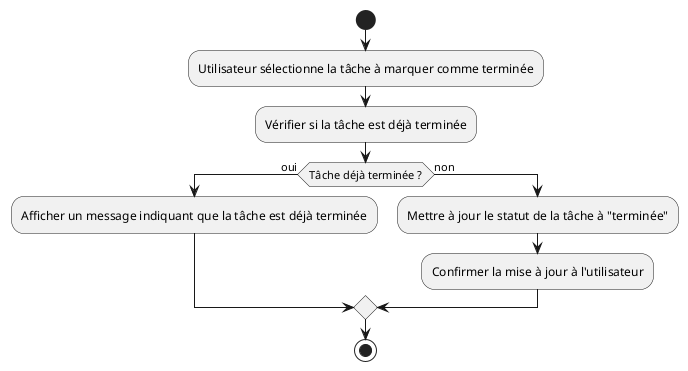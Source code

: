 @startuml
start
:Utilisateur sélectionne la tâche à marquer comme terminée;
:Vérifier si la tâche est déjà terminée;
if (Tâche déjà terminée ?) then (oui)
  :Afficher un message indiquant que la tâche est déjà terminée;
else (non)
  :Mettre à jour le statut de la tâche à "terminée";
  :Confirmer la mise à jour à l'utilisateur;
endif
stop
@enduml
